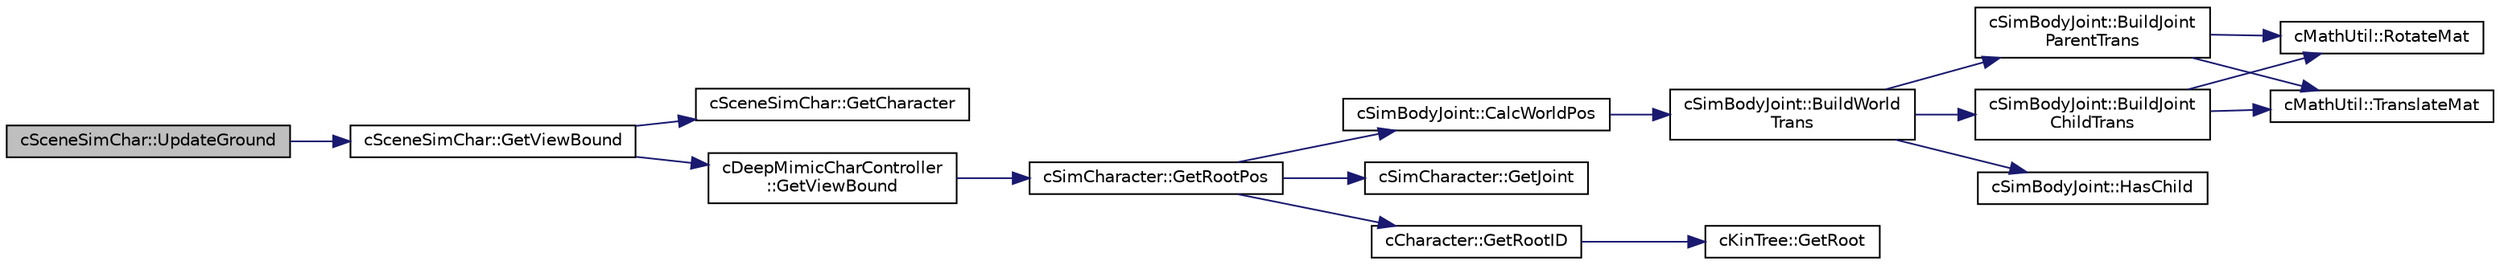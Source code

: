 digraph "cSceneSimChar::UpdateGround"
{
 // LATEX_PDF_SIZE
  edge [fontname="Helvetica",fontsize="10",labelfontname="Helvetica",labelfontsize="10"];
  node [fontname="Helvetica",fontsize="10",shape=record];
  rankdir="LR";
  Node1 [label="cSceneSimChar::UpdateGround",height=0.2,width=0.4,color="black", fillcolor="grey75", style="filled", fontcolor="black",tooltip=" "];
  Node1 -> Node2 [color="midnightblue",fontsize="10",style="solid",fontname="Helvetica"];
  Node2 [label="cSceneSimChar::GetViewBound",height=0.2,width=0.4,color="black", fillcolor="white", style="filled",URL="$classc_scene_sim_char.html#a37bb4057942322918f8f1a3525e6fa0c",tooltip=" "];
  Node2 -> Node3 [color="midnightblue",fontsize="10",style="solid",fontname="Helvetica"];
  Node3 [label="cSceneSimChar::GetCharacter",height=0.2,width=0.4,color="black", fillcolor="white", style="filled",URL="$classc_scene_sim_char.html#a2136e0afb9518886b1ac13ecec3582c7",tooltip=" "];
  Node2 -> Node4 [color="midnightblue",fontsize="10",style="solid",fontname="Helvetica"];
  Node4 [label="cDeepMimicCharController\l::GetViewBound",height=0.2,width=0.4,color="black", fillcolor="white", style="filled",URL="$classc_deep_mimic_char_controller.html#a5d58de9124adda327251d44de5fd71db",tooltip=" "];
  Node4 -> Node5 [color="midnightblue",fontsize="10",style="solid",fontname="Helvetica"];
  Node5 [label="cSimCharacter::GetRootPos",height=0.2,width=0.4,color="black", fillcolor="white", style="filled",URL="$classc_sim_character.html#a546a3ce5d658ff704e9c3ca855a7e695",tooltip=" "];
  Node5 -> Node6 [color="midnightblue",fontsize="10",style="solid",fontname="Helvetica"];
  Node6 [label="cSimBodyJoint::CalcWorldPos",height=0.2,width=0.4,color="black", fillcolor="white", style="filled",URL="$classc_sim_body_joint.html#a24f75e09a36dd752f54298923b202da7",tooltip=" "];
  Node6 -> Node7 [color="midnightblue",fontsize="10",style="solid",fontname="Helvetica"];
  Node7 [label="cSimBodyJoint::BuildWorld\lTrans",height=0.2,width=0.4,color="black", fillcolor="white", style="filled",URL="$classc_sim_body_joint.html#a033253d748efec2cf6f261ea994a6a62",tooltip=" "];
  Node7 -> Node8 [color="midnightblue",fontsize="10",style="solid",fontname="Helvetica"];
  Node8 [label="cSimBodyJoint::BuildJoint\lChildTrans",height=0.2,width=0.4,color="black", fillcolor="white", style="filled",URL="$classc_sim_body_joint.html#a6f59339830fb1d763a78736818c23ac3",tooltip=" "];
  Node8 -> Node9 [color="midnightblue",fontsize="10",style="solid",fontname="Helvetica"];
  Node9 [label="cMathUtil::RotateMat",height=0.2,width=0.4,color="black", fillcolor="white", style="filled",URL="$classc_math_util.html#a551bc548582ac0db39df5a58feca1f0a",tooltip=" "];
  Node8 -> Node10 [color="midnightblue",fontsize="10",style="solid",fontname="Helvetica"];
  Node10 [label="cMathUtil::TranslateMat",height=0.2,width=0.4,color="black", fillcolor="white", style="filled",URL="$classc_math_util.html#a5550ed48f8beaccbf6827db839ccf542",tooltip=" "];
  Node7 -> Node11 [color="midnightblue",fontsize="10",style="solid",fontname="Helvetica"];
  Node11 [label="cSimBodyJoint::BuildJoint\lParentTrans",height=0.2,width=0.4,color="black", fillcolor="white", style="filled",URL="$classc_sim_body_joint.html#a996f4f4502700fa03bdc896abdee1fe4",tooltip=" "];
  Node11 -> Node9 [color="midnightblue",fontsize="10",style="solid",fontname="Helvetica"];
  Node11 -> Node10 [color="midnightblue",fontsize="10",style="solid",fontname="Helvetica"];
  Node7 -> Node12 [color="midnightblue",fontsize="10",style="solid",fontname="Helvetica"];
  Node12 [label="cSimBodyJoint::HasChild",height=0.2,width=0.4,color="black", fillcolor="white", style="filled",URL="$classc_sim_body_joint.html#a564687afb4acbb768a334263b37720d8",tooltip=" "];
  Node5 -> Node13 [color="midnightblue",fontsize="10",style="solid",fontname="Helvetica"];
  Node13 [label="cSimCharacter::GetJoint",height=0.2,width=0.4,color="black", fillcolor="white", style="filled",URL="$classc_sim_character.html#aa0a30cfb05967fad8b59dd9adfa6f23a",tooltip=" "];
  Node5 -> Node14 [color="midnightblue",fontsize="10",style="solid",fontname="Helvetica"];
  Node14 [label="cCharacter::GetRootID",height=0.2,width=0.4,color="black", fillcolor="white", style="filled",URL="$classc_character.html#a07649022cce07611b977b355f14d489f",tooltip=" "];
  Node14 -> Node15 [color="midnightblue",fontsize="10",style="solid",fontname="Helvetica"];
  Node15 [label="cKinTree::GetRoot",height=0.2,width=0.4,color="black", fillcolor="white", style="filled",URL="$classc_kin_tree.html#a81b9799b03d32762ac820eb0886f369c",tooltip=" "];
}
